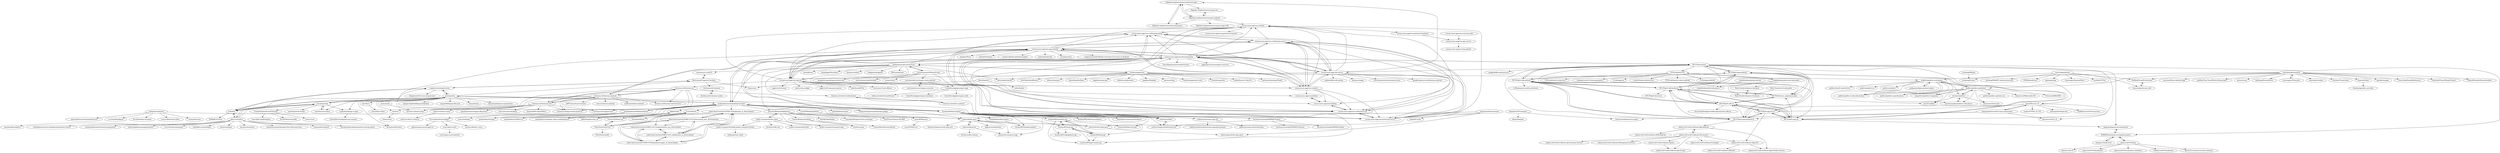 digraph G {
"Digitaler-Impfnachweis/certification-apis" -> "Digitaler-Impfnachweis/documentation"
"Digitaler-Impfnachweis/certification-apis" -> "Digitaler-Impfnachweis/covpass-ios"
"Digitaler-Impfnachweis/certification-apis" -> "Digitaler-Impfnachweis/covpass-android"
"danielauener/git-auf-deutsch" -> "pichsenmeister/WienerScript"
"danielauener/git-auf-deutsch" -> "corona-warn-app/cwa-app-android"
"danielauener/git-auf-deutsch" -> "RPiList/specials" ["e"=1]
"danielauener/git-auf-deutsch" -> "michidk/rost" ["e"=1]
"danielauener/git-auf-deutsch" -> "corona-warn-app/cwa-documentation"
"danielauener/git-auf-deutsch" -> "cwoomi/cert-covid19"
"danielauener/git-auf-deutsch" -> "bundestag/gesetze"
"danielauener/git-auf-deutsch" -> "derphilipp/Flachwitze"
"danielauener/git-auf-deutsch" -> "stefanw/voebbot"
"danielauener/git-auf-deutsch" -> "hetznercloud/cli" ["e"=1]
"danielauener/git-auf-deutsch" -> "bundesAPI/deutschland"
"danielauener/git-auf-deutsch" -> "mediathekview/mediathekviewweb"
"danielauener/git-auf-deutsch" -> "heiseonline/shariff" ["e"=1]
"danielauener/git-auf-deutsch" -> "juliuste/bahn.guru"
"danielauener/git-auf-deutsch" -> "hedgedoc/hedgedoc" ["e"=1]
"MacLemon/CongressChecklist" -> "engelsystem/engelsystem"
"MacLemon/CongressChecklist" -> "blinry/nom"
"MacLemon/CongressChecklist" -> "cwoomi/cert-covid19"
"MacLemon/CongressChecklist" -> "dividuum/info-beamer"
"bundestag/gesetze" -> "bundestag/gesetze-tools"
"bundestag/gesetze" -> "Pita/etherpad-lite" ["e"=1]
"bundestag/gesetze" -> "podlove/podlove-web-player"
"bundestag/gesetze" -> "adobe/Source-Code-Pro" ["e"=1]
"bundestag/gesetze" -> "michomachine/openPlanB"
"bundestag/gesetze" -> "heiseonline/shariff" ["e"=1]
"bundestag/gesetze" -> "danielauener/git-auf-deutsch"
"bundestag/gesetze" -> "ZeitOnline/briefkasten"
"bundestag/gesetze" -> "corona-warn-app/cwa-documentation"
"bundestag/gesetze" -> "albertz/shairport" ["e"=1]
"bundestag/gesetze" -> "hbons/SparkleShare" ["e"=1]
"bundestag/gesetze" -> "appdotnet/api-spec" ["e"=1]
"bundestag/gesetze" -> "videlalvaro/gifsockets" ["e"=1]
"bundestag/gesetze" -> "pagekite/Mailpile" ["e"=1]
"bundestag/gesetze" -> "apenwarr/bup" ["e"=1]
"mediathekview/mediathekviewweb" -> "mediathekview/MediathekView"
"mediathekview/mediathekviewweb" -> "jnk22/kodinerds-iptv" ["e"=1]
"mediathekview/mediathekviewweb" -> "xaverW/MediathekView"
"mediathekview/mediathekviewweb" -> "mediathekview/zapp"
"mediathekview/mediathekviewweb" -> "mediathekview/MServer"
"mediathekview/mediathekviewweb" -> "pretix/pretix"
"mediathekview/mediathekviewweb" -> "dieparteidiepartei/afd-blocker-plugin"
"mediathekview/mediathekviewweb" -> "mediathekview/plugin.video.mediathekview"
"mediathekview/mediathekviewweb" -> "okfde/froide"
"mediathekview/mediathekviewweb" -> "juliuste/bahn.guru"
"mediathekview/mediathekviewweb" -> "Freetz/freetz"
"mediathekview/mediathekviewweb" -> "marudor/BahnhofsAbfahrten"
"mediathekview/mediathekviewweb" -> "corona-warn-app/cwa-documentation"
"mediathekview/mediathekviewweb" -> "robert-koch-institut/COVID-19-Impfungen_in_Deutschland"
"mediathekview/mediathekviewweb" -> "bundesAPI/deutschland"
"DP-3T/dp3t-app-android" -> "DP-3T/dp3t-sdk-android"
"DP-3T/dp3t-app-android" -> "DP-3T/dp3t-sdk-backend"
"DP-3T/dp3t-app-android" -> "DP-3T/dp3t-app-ios"
"DP-3T/dp3t-app-android" -> "DP-3T/dp3t-sdk-ios"
"DP-3T/dp3t-app-android" -> "DP-3T/documents"
"DP-3T/dp3t-app-android" -> "DP-3T/reference_implementation"
"DP-3T/dp3t-app-android" -> "DP-3T/dp3t-app-android-ch"
"DP-3T/dp3t-app-ios" -> "DP-3T/dp3t-sdk-ios"
"DP-3T/dp3t-app-ios" -> "DP-3T/dp3t-sdk-backend"
"DP-3T/dp3t-app-ios" -> "DP-3T/dp3t-app-android"
"DP-3T/dp3t-app-ios" -> "pepp-pt/pepp-pt-documentation"
"DP-3T/dp3t-app-ios" -> "DP-3T/reference_implementation"
"DP-3T/dp3t-app-ios" -> "DP-3T/dp3t-app-ios-ch"
"DP-3T/dp3t-sdk-ios" -> "DP-3T/dp3t-app-ios"
"DP-3T/dp3t-sdk-ios" -> "DP-3T/dp3t-sdk-backend"
"DP-3T/dp3t-sdk-ios" -> "DP-3T/dp3t-app-ios-ch"
"DP-3T/dp3t-sdk-ios" -> "DP-3T/reference_implementation"
"DP-3T/dp3t-sdk-ios" -> "DP-3T/dp3t-sdk-android"
"DP-3T/dp3t-sdk-ios" -> "SecureTagForApproachRecognition/star-sdk-ios"
"ecsec/open-ecard" -> "ecsec/open-ecard-android"
"corona-warn-app/cwa-app-android" -> "corona-warn-app/cwa-server"
"corona-warn-app/cwa-app-android" -> "corona-warn-app/cwa-documentation"
"corona-warn-app/cwa-app-android" -> "corona-warn-app/cwa-app-ios"
"corona-warn-app/cwa-app-android" -> "corona-warn-app/cwa-website"
"corona-warn-app/cwa-app-android" -> "corona-warn-app/cwa-verification-server"
"corona-warn-app/cwa-app-android" -> "corona-warn-app/cwa-verification-portal"
"corona-warn-app/cwa-app-android" -> "threema-ch/threema-android"
"corona-warn-app/cwa-app-android" -> "corona-warn-app/cwa-testresult-server"
"corona-warn-app/cwa-app-android" -> "androidx/androidx" ["e"=1]
"corona-warn-app/cwa-app-android" -> "corona-warn-app/cwa-wishlist"
"corona-warn-app/cwa-app-android" -> "chrisbanes/tivi" ["e"=1]
"corona-warn-app/cwa-app-android" -> "LukasLechnerDev/Kotlin-Coroutine-Use-Cases-on-Android" ["e"=1]
"corona-warn-app/cwa-app-android" -> "dropbox/Store" ["e"=1]
"corona-warn-app/cwa-app-android" -> "airbnb/Showkase" ["e"=1]
"corona-warn-app/cwa-app-android" -> "cortinico/kotlin-android-template" ["e"=1]
"corona-warn-app/cwa-documentation" -> "corona-warn-app/cwa-server"
"corona-warn-app/cwa-documentation" -> "corona-warn-app/cwa-app-android"
"corona-warn-app/cwa-documentation" -> "corona-warn-app/cwa-app-ios"
"corona-warn-app/cwa-documentation" -> "corona-warn-app/cwa-website"
"corona-warn-app/cwa-documentation" -> "corona-warn-app/cwa-verification-server"
"corona-warn-app/cwa-documentation" -> "corona-warn-app/cwa-verification-portal"
"corona-warn-app/cwa-documentation" -> "corona-warn-app/cwa-testresult-server"
"corona-warn-app/cwa-documentation" -> "DP-3T/documents"
"corona-warn-app/cwa-documentation" -> "mediathekview/mediathekviewweb"
"corona-warn-app/cwa-documentation" -> "corona-warn-app/cwa-verification-iam"
"corona-warn-app/cwa-documentation" -> "corona-warn-app/cwa-wishlist"
"corona-warn-app/cwa-documentation" -> "danielauener/git-auf-deutsch"
"corona-warn-app/cwa-documentation" -> "bundesAPI/deutschland"
"corona-warn-app/cwa-documentation" -> "thecodingmachine/workadventure" ["e"=1]
"corona-warn-app/cwa-documentation" -> "apple/password-manager-resources" ["e"=1]
"corona-warn-app/cwa-server" -> "corona-warn-app/cwa-verification-server"
"corona-warn-app/cwa-server" -> "corona-warn-app/cwa-documentation"
"corona-warn-app/cwa-server" -> "corona-warn-app/cwa-app-android"
"corona-warn-app/cwa-server" -> "corona-warn-app/cwa-app-ios"
"corona-warn-app/cwa-server" -> "corona-warn-app/cwa-website"
"corona-warn-app/cwa-server" -> "corona-warn-app/cwa-verification-portal"
"corona-warn-app/cwa-server" -> "corona-warn-app/cwa-testresult-server"
"corona-warn-app/cwa-server" -> "corona-warn-app/cwa-verification-iam"
"corona-warn-app/cwa-server" -> "corona-warn-app/cwa-wishlist"
"corona-warn-app/cwa-server" -> "google/exposure-notifications-android" ["e"=1]
"corona-warn-app/cwa-server" -> "mploed/ddd-with-spring" ["e"=1]
"corona-warn-app/cwa-server" -> "spring-io/sagan" ["e"=1]
"corona-warn-app/cwa-server" -> "Digitaler-Impfnachweis/certification-apis"
"corona-warn-app/cwa-server" -> "testcontainers/testcontainers-java" ["e"=1]
"thasmin/Podax" -> "thasmin/gpodder_provider"
"jcodeing/KMedia" -> "jcodeing/K-Sonic"
"okfde/fragdenstaat_de" -> "okfde/froide"
"podlove/podlove-publisher" -> "podlove/podlove-web-player"
"podlove/podlove-publisher" -> "eteubert/podlove"
"podlove/podlove-publisher" -> "eazyliving/firtz"
"podlove/podlove-publisher" -> "podlove/podlove-subscribe-button"
"podlove/podlove-publisher" -> "gerritvanaaken/podlove-web-player"
"podlove/podlove-publisher" -> "podlove/podlove-specifications"
"podlove/podlove-publisher" -> "timpritlove/podlove-templates"
"podlove/podlove-publisher" -> "podlove/podlove.github.com"
"podlove/podlove-publisher" -> "shownotes/show-pad"
"podlove/podlove-publisher" -> "thomersch/Mikrowelle-OS"
"podlove/podlove-publisher" -> "Ultraschall/REAPER"
"xaverW/MediathekView" -> "xaverW/MSearch"
"threema-ch/threema-ios" -> "threema-ch/threema-web"
"threema-ch/threema-ios" -> "threema-ch/threema-android"
"threema-ch/threema-ios" -> "threema-ch/push-relay"
"threema-ch/threema-ios" -> "threema-ch/webrtc-build-docker"
"threema-ch/threema-ios" -> "threema-ch/app-remote-protocol"
"threema-ch/threema-ios" -> "threema-ch/compose-area"
"threema-ch/threema-ios" -> "threema-ch/threema-web-electron"
"pretix/pretix" -> "pretalx/pretalx"
"pretix/pretix" -> "engelsystem/engelsystem"
"pretix/pretix" -> "venueless/venueless"
"pretix/pretix" -> "alfio-event/alf.io"
"pretix/pretix" -> "Attendize/Attendize" ["e"=1]
"pretix/pretix" -> "django-helpdesk/django-helpdesk" ["e"=1]
"pretix/pretix" -> "MacLemon/CongressChecklist"
"pretix/pretix" -> "rsinger86/django-lifecycle" ["e"=1]
"pretix/pretix" -> "mediathekview/mediathekviewweb"
"pretix/pretix" -> "frab/frab"
"pretix/pretix" -> "shuup/shuup" ["e"=1]
"pretix/pretix" -> "bennylope/django-organizations" ["e"=1]
"pretix/pretix" -> "stefanw/voebbot"
"pretix/pretix" -> "raphaelm/django-scopes"
"pretix/pretix" -> "byro/byro"
"corona-warn-app/cwa-app-ios" -> "corona-warn-app/cwa-server"
"corona-warn-app/cwa-app-ios" -> "corona-warn-app/cwa-documentation"
"corona-warn-app/cwa-app-ios" -> "corona-warn-app/cwa-website"
"corona-warn-app/cwa-app-ios" -> "corona-warn-app/cwa-app-android"
"corona-warn-app/cwa-app-ios" -> "corona-warn-app/cwa-verification-server"
"corona-warn-app/cwa-app-ios" -> "corona-warn-app/cwa-verification-portal"
"corona-warn-app/cwa-app-ios" -> "corona-warn-app/cwa-testresult-server"
"corona-warn-app/cwa-app-ios" -> "corona-warn-app/cwa-wishlist"
"corona-warn-app/cwa-app-ios" -> "rphl/corona-widget" ["e"=1]
"corona-warn-app/cwa-app-ios" -> "apple/swift-argument-parser" ["e"=1]
"corona-warn-app/cwa-app-ios" -> "JohnSundell/Plot" ["e"=1]
"corona-warn-app/cwa-app-ios" -> "corona-warn-app/cwa-verification-iam"
"corona-warn-app/cwa-app-ios" -> "twostraws/ControlRoom" ["e"=1]
"corona-warn-app/cwa-app-ios" -> "threema-ch/threema-ios"
"corona-warn-app/cwa-app-ios" -> "apple/swift-format" ["e"=1]
"Governikus/AusweisApp2" -> "ecsec/open-ecard"
"Governikus/AusweisApp2" -> "nucleus-ffm/foss_warn"
"Governikus/AusweisApp2" -> "glasen/snap-ausweisapp2-ce"
"podlove/podlove-web-player" -> "podlove/podlove-publisher"
"podlove/podlove-web-player" -> "gerritvanaaken/podlove-web-player"
"podlove/podlove-web-player" -> "podlove/podlove-subscribe-button"
"podlove/podlove-web-player" -> "podigee/podigee-podcast-player"
"podlove/podlove-web-player" -> "eazyliving/firtz"
"podlove/podlove-web-player" -> "eteubert/podlove"
"podlove/podlove-web-player" -> "podlove/podlove-specifications"
"podlove/podlove-web-player" -> "podlove/html5-audio-driver"
"podlove/podlove-web-player" -> "podlove/podlove-ui"
"podlove/podlove-web-player" -> "podlove/radiator"
"podlove/podlove-web-player" -> "timpritlove/podlove-templates"
"audapolis/audapolis" -> "transcribee/transcribee"
"audapolis/audapolis" -> "sonnyp/Junction" ["e"=1]
"audapolis/audapolis" -> "openaudiosearch/openaudiosearch"
"audapolis/audapolis" -> "stefanw/voebbot"
"audapolis/audapolis" -> "o-oconnell/mp4grep"
"audapolis/audapolis" -> "Fevol/obsidian-translate"
"Freetz-NG/freetz-ng" -> "Freetz/freetz"
"Freetz-NG/freetz-ng" -> "PeterPawn/YourFritz"
"mediathekview/MediathekView" -> "mediathekview/mediathekviewweb"
"mediathekview/MediathekView" -> "mediathekview/MServer"
"mediathekview/MediathekView" -> "Governikus/AusweisApp2"
"mediathekview/MediathekView" -> "mediathekview/zapp"
"mediathekview/MediathekView" -> "mediathekview/plugin.video.mediathekview"
"mediathekview/MediathekView" -> "corona-warn-app/cwa-app-android"
"mediathekview/MediathekView" -> "nextcloud/maps" ["e"=1]
"public-transport/hafas-client" -> "public-transport/friendly-public-transport-format"
"public-transport/hafas-client" -> "derhuerst/db-rest"
"public-transport/hafas-client" -> "public-transport/db-hafas"
"public-transport/hafas-client" -> "public-transport/transport-apis"
"public-transport/hafas-client" -> "marudor/BahnhofsAbfahrten"
"openZH/covid_19" -> "daenuprobst/covid19-cases-switzerland"
"openZH/covid_19" -> "DP-3T/dp3t-app-ios-ch"
"openZH/covid_19" -> "rsalzer/COVID_19_CH"
"openZH/covid_19" -> "zdavatz/covid19_ch"
"openZH/covid_19" -> "daenuprobst/dashcoch"
"openZH/covid_19" -> "DP-3T/dp3t-app-android-ch"
"openZH/covid_19" -> "baffelli/covid-2019-measures"
"opencovid19-fr/data" -> "opencovid19-fr/dashboard"
"opencovid19-fr/data" -> "opencovid19-fr/comment-contribuer"
"opencovid19-fr/data" -> "etalab/covid19-dashboard"
"opencovid19-fr/data" -> "lperez31/coronavirus-france-dataset"
"opencovid19-fr/data" -> "ROBERT-proximity-tracing/documents"
"opencovid19-fr/data" -> "kalisio/covid-19"
"bundesAPI/autobahn-api" -> "bundesAPI/nina-api"
"bundesAPI/autobahn-api" -> "bundesAPI/dwd-api"
"bundesAPI/autobahn-api" -> "bundesAPI/jobsuche-api"
"bundesAPI/autobahn-api" -> "bundesAPI/risikogebiete-api"
"bundesAPI/autobahn-api" -> "bundesAPI/pegel-online-api"
"threema-ch/webrtc-build-docker" -> "threema-ch/webrtc-android"
"bundesAPI/deutschland" -> "bundesAPI/autobahn-api"
"bundesAPI/deutschland" -> "bundesAPI/sofortmassnahmen"
"bundesAPI/deutschland" -> "bundesAPI/nina-api"
"bundesAPI/deutschland" -> "bundesAPI/handelsregister"
"bundesAPI/deutschland" -> "zerforschung/schnelltesttest.de"
"bundesAPI/deutschland" -> "bundesAPI/dwd-api"
"bundesAPI/deutschland" -> "bundesAPI/jobsuche-api"
"bundesAPI/deutschland" -> "mediathekview/mediathekviewweb"
"bundesAPI/deutschland" -> "Fluepke/konnektor-patch"
"bundesAPI/deutschland" -> "earthobservations/wetterdienst" ["e"=1]
"bundesAPI/deutschland" -> "corona-warn-app/cwa-documentation"
"bundesAPI/deutschland" -> "hzi-braunschweig/SORMAS-Project"
"bundesAPI/deutschland" -> "stefanw/voebbot"
"bundesAPI/deutschland" -> "codedust/awesome-egov-de"
"bundesAPI/deutschland" -> "bundesAPI/pegel-online-api"
"betagouv/StopCovid" -> "ROBERT-proximity-tracing/documents"
"EventFahrplan/EventFahrplan" -> "tuxmobil/CampFahrplan"
"EventFahrplan/EventFahrplan" -> "NiciDieNase/chaosflix"
"EventFahrplan/EventFahrplan" -> "c3nav/c3nav"
"o3ma/o3" -> "o3ma/o3rest"
"blinry/habitctl" -> "blinry/nom"
"blinry/habitctl" -> "codito/habito"
"byro/byro" -> "henryk/byro-fints"
"austrianredcross/stopp-corona-ios" -> "austrianredcross/stopp-corona-android"
"DP-3T/documents" -> "DP-3T/dp3t-app-android"
"DP-3T/documents" -> "DP-3T/dp3t-sdk-backend"
"DP-3T/documents" -> "DP-3T/dp3t-sdk-android"
"DP-3T/documents" -> "TCNCoalition/TCN"
"DP-3T/documents" -> "DP-3T/reference_implementation"
"DP-3T/documents" -> "DP-3T/dp3t-app-ios"
"DP-3T/documents" -> "ROBERT-proximity-tracing/documents"
"DP-3T/documents" -> "corona-warn-app/cwa-documentation"
"DP-3T/documents" -> "DP-3T/dp3t-sdk-ios"
"DP-3T/documents" -> "pepp-pt/pepp-pt-documentation"
"DP-3T/documents" -> "DP-3T/dp3t-app-ios-ch"
"DP-3T/documents" -> "openZH/covid_19"
"DP-3T/documents" -> "DP-3T/dp3t-app-android-ch"
"DP-3T/documents" -> "corona-warn-app/cwa-server"
"DP-3T/documents" -> "google/differential-privacy" ["e"=1]
"alfio-event/alf.io" -> "frab/frab"
"alfio-event/alf.io" -> "pretix/pretix"
"alfio-event/alf.io" -> "maciejwalkowiak/spring-boot-startup-report" ["e"=1]
"alfio-event/alf.io" -> "Attendize/Attendize" ["e"=1]
"alfio-event/alf.io" -> "maciejwalkowiak/just" ["e"=1]
"alfio-event/alf.io" -> "wimdeblauwe/error-handling-spring-boot-starter" ["e"=1]
"alfio-event/alf.io" -> "pretalx/pretalx"
"alfio-event/alf.io" -> "maciejwalkowiak/wiremock-spring-boot" ["e"=1]
"alfio-event/alf.io" -> "alextselegidis/easyappointments" ["e"=1]
"alfio-event/alf.io" -> "st-tu-dresden/salespoint" ["e"=1]
"alfio-event/alf.io" -> "datafaker-net/datafaker" ["e"=1]
"alfio-event/alf.io" -> "pentacent/keila" ["e"=1]
"alfio-event/alf.io" -> "instancio/instancio" ["e"=1]
"alfio-event/alf.io" -> "mohamed-taman/Springy-Store-Microservices" ["e"=1]
"alfio-event/alf.io" -> "timegridio/timegrid" ["e"=1]
"benjamintd/chronotrains" -> "juliuste/api.direkt.bahn.guru"
"benjamintd/chronotrains" -> "juliuste/direkt.bahn.guru"
"benjamintd/chronotrains" -> "juliuste/travel-price-map"
"benjamintd/chronotrains" -> "juliuste/bahn.guru"
"benjamintd/chronotrains" -> "DahnJ/EO-jobs" ["e"=1]
"pretalx/pretalx" -> "venueless/venueless"
"pretalx/pretalx" -> "frab/frab"
"pretalx/pretalx" -> "pretix/pretix"
"pretalx/pretalx" -> "EventFahrplan/EventFahrplan"
"pretalx/pretalx" -> "engelsystem/engelsystem"
"pretalx/pretalx" -> "pretalx/pretalx-docker"
"pretalx/pretalx" -> "raphaelm/django-scopes"
"hzi-braunschweig/SORMAS-Project" -> "hzi-braunschweig/SORMAS-Docker"
"hzi-braunschweig/SORMAS-Project" -> "zerforschung/schnelltesttest.de"
"hzi-braunschweig/SORMAS-Project" -> "hzi-braunschweig/SORMAS-Glossary"
"GreenPassApp/greenpass-app" -> "GreenPassApp/greenpass-backend"
"GreenPassApp/greenpass-app" -> "GreenPassApp/greenpass-web"
"GreenPassApp/greenpass-app" -> "stefanschoeberl/schnelltester"
"dividuum/info-beamer" -> "dividuum/info-beamer-nodes"
"mvarnagiris/Financius" -> "danieloeh/AntennaPod"
"frab/frab" -> "pretalx/pretalx"
"frab/frab" -> "engelsystem/engelsystem"
"frab/frab" -> "alfio-event/alf.io"
"frab/frab" -> "NoMoKeTo/c3nav"
"waywardgeek/sonic" -> "waywardgeek/sonic-ndk"
"waywardgeek/sonic" -> "jcodeing/K-Sonic"
"waywardgeek/sonic" -> "xiph/speexdsp" ["e"=1]
"waywardgeek/sonic" -> "tianrengao/SqueezeWave" ["e"=1]
"waywardgeek/sonic" -> "mozilla/LPCNet" ["e"=1]
"waywardgeek/sonic" -> "TheRealFalcon/Prestissimo"
"waywardgeek/sonic" -> "shichaog/WebRTC-audio-processing" ["e"=1]
"waywardgeek/sonic" -> "NVIDIA/mellotron" ["e"=1]
"Freetz/freetz" -> "Freetz-NG/freetz-ng"
"Freetz/freetz" -> "PeterPawn/YourFritz"
"Freetz/freetz" -> "olistudent/freetz"
"stefanw/voebbot" -> "zerforschung/schnelltesttest.de"
"threema-ch/threema-web" -> "threema-ch/threema-android"
"threema-ch/threema-web" -> "threema-ch/threema-ios"
"threema-ch/threema-web" -> "threema-ch/push-relay"
"threema-ch/threema-web" -> "threema-ch/app-remote-protocol"
"threema-ch/threema-web" -> "o3ma/o3"
"threema-ch/threema-web" -> "blizzard4591/openMittsu"
"threema-ch/threema-web" -> "threema-ch/compose-area"
"threema-ch/threema-web" -> "lgrahl/threema-msgapi-sdk-python"
"threema-ch/threema-web" -> "saltyrtc/saltyrtc-meta"
"threema-ch/threema-web" -> "oxen-io/session-desktop" ["e"=1]
"tripleblindmarket/private-kit" -> "tripleblindmarket/safe-places"
"PeterPawn/YourFritz" -> "PeterPawn/modfs"
"PeterPawn/YourFritz" -> "Freetz/freetz"
"PeterPawn/YourFritz" -> "Freetz-NG/freetz-ng"
"raphaelm/django-scopes" -> "CleitonDeLima/django-easy-tenants"
"codedust/awesome-egov-de" -> "codeforosnabrueck/awesome-opendata-german"
"codedust/awesome-egov-de" -> "okfde/awesome-behoerden-floss"
"Digitaler-Impfnachweis/covpass-android" -> "Digitaler-Impfnachweis/covpass-ios"
"Digitaler-Impfnachweis/covpass-android" -> "Digitaler-Impfnachweis/covpass-apps-i18n"
"Digitaler-Impfnachweis/covpass-android" -> "Digitaler-Impfnachweis/certification-apis"
"Digitaler-Impfnachweis/covpass-android" -> "Digitaler-Impfnachweis/documentation"
"Digitaler-Impfnachweis/covpass-android" -> "corona-warn-app/cwa-wishlist"
"admin-ch/CovidCertificate-Documents" -> "admin-ch/CovidCertificate-Apidoc"
"admin-ch/CovidCertificate-Documents" -> "admin-ch/CovidCertificate-App-iOS"
"admin-ch/CovidCertificate-Documents" -> "admin-ch/CovidCertificate-App-Android"
"admin-ch/CovidCertificate-Documents" -> "admin-ch/CovidCertificate-Api-Scripts"
"admin-ch/CovidCertificate-Documents" -> "admin-ch/CovidCertificate-Examples"
"admin-ch/CovidCertificate-Documents" -> "admin-ch/CovidCertificate-Api-Gateway-Service"
"admin-ch/CovidCertificate-Documents" -> "admin-ch/CovidCertificate-Management-Service"
"corona-warn-app/cwa-website" -> "corona-warn-app/cwa-verification-server"
"corona-warn-app/cwa-website" -> "corona-warn-app/cwa-server"
"corona-warn-app/cwa-website" -> "corona-warn-app/cwa-app-ios"
"corona-warn-app/cwa-website" -> "corona-warn-app/cwa-verification-portal"
"corona-warn-app/cwa-website" -> "corona-warn-app/cwa-testresult-server"
"corona-warn-app/cwa-website" -> "corona-warn-app/cwa-app-android"
"corona-warn-app/cwa-website" -> "corona-warn-app/cwa-verification-iam"
"corona-warn-app/cwa-website" -> "corona-warn-app/cwa-documentation"
"corona-warn-app/cwa-website" -> "corona-warn-app/cwa-wishlist"
"corona-warn-app/cwa-website" -> "corona-warn-app/cwa-backlog"
"corona-warn-app/cwa-website" -> "corona-warn-app/cwa-hotline"
"DP-3T/dp3t-sdk-android" -> "DP-3T/dp3t-app-android"
"DP-3T/dp3t-sdk-android" -> "DP-3T/dp3t-sdk-backend"
"DP-3T/dp3t-sdk-android" -> "tc39/proposal-module-attributes"
"DP-3T/dp3t-sdk-android" -> "DP-3T/dp3t-sdk-ios"
"DP-3T/dp3t-sdk-android" -> "DP-3T/dp3t-app-android-ch"
"DP-3T/dp3t-sdk-android" -> "DP-3T/reference_implementation"
"DP-3T/dp3t-sdk-android" -> "DP-3T/dp3t-app-ios"
"DP-3T/dp3t-sdk-android" -> "DP-3T/documents"
"pepp-pt/pepp-pt-documentation" -> "ROBERT-proximity-tracing/documents"
"eteubert/podlove" -> "gerritvanaaken/podlove-web-player"
"eteubert/podlove" -> "podlove/podlove-publisher"
"eteubert/podlove" -> "shownotes/show-pad"
"eteubert/podlove" -> "eazyliving/firtz"
"DP-3T/dp3t-app-ios-ch" -> "DP-3T/dp3t-sdk-ios"
"DP-3T/dp3t-app-ios-ch" -> "DP-3T/dp3t-app-android-ch"
"DP-3T/dp3t-app-ios-ch" -> "admin-ch/CovidCertificate-App-iOS"
"DP-3T/dp3t-app-ios-ch" -> "DP-3T/dp3t-app-ios"
"pichsenmeister/WienerScript" -> "austrianredcross/stopp-corona-android"
"pichsenmeister/WienerScript" -> "GreenPassApp/greenpass-app"
"pichsenmeister/WienerScript" -> "mangei/tissquickregistrationscript"
"pichsenmeister/WienerScript" -> "martinhaunschmid/oeshell"
"pichsenmeister/WienerScript" -> "danielauener/git-auf-deutsch"
"pichsenmeister/WienerScript" -> "nunner/mufs"
"marudor/BahnhofsAbfahrten" -> "derf/travelynx"
"marudor/BahnhofsAbfahrten" -> "public-transport/hafas-client"
"marudor/BahnhofsAbfahrten" -> "derf/db-fakedisplay"
"marudor/BahnhofsAbfahrten" -> "marudor/fahrgastrechte-automagic"
"marudor/BahnhofsAbfahrten" -> "derf/Travel-Status-DE-IRIS"
"marudor/BahnhofsAbfahrten" -> "juliuste/bahn.guru"
"marudor/BahnhofsAbfahrten" -> "Traewelling/traewelling"
"okfde/froide" -> "okfde/fragdenstaat_de"
"austrianredcross/stopp-corona-android" -> "austrianredcross/stopp-corona-ios"
"austrianredcross/stopp-corona-android" -> "GreenPassApp/greenpass-app"
"threema-ch/threema-android" -> "threema-ch/threema-web"
"threema-ch/threema-android" -> "threema-ch/threema-ios"
"threema-ch/threema-android" -> "threema-ch/push-relay"
"threema-ch/threema-android" -> "corona-warn-app/cwa-app-android"
"threema-ch/threema-android" -> "iNPUTmice/Conversations" ["e"=1]
"threema-ch/threema-android" -> "oxen-io/session-android" ["e"=1]
"threema-ch/threema-android" -> "o3ma/o3"
"threema-ch/threema-android" -> "threema-ch/app-remote-protocol"
"threema-ch/threema-android" -> "threema-ch/threema-web-electron"
"threema-ch/threema-android" -> "mollyim/mollyim-android" ["e"=1]
"daenuprobst/covid19-cases-switzerland" -> "openZH/covid_19"
"daenuprobst/covid19-cases-switzerland" -> "zdavatz/covid19_ch"
"daenuprobst/covid19-cases-switzerland" -> "interactivethings/swiss-maps"
"daenuprobst/covid19-cases-switzerland" -> "DP-3T/dp3t-app-android-ch"
"waywardgeek/sonic-ndk" -> "TheRealFalcon/Prestissimo"
"ROBERT-proximity-tracing/documents" -> "betagouv/StopCovid"
"ROBERT-proximity-tracing/documents" -> "pepp-pt/pepp-pt-documentation"
"ROBERT-proximity-tracing/documents" -> "opencovid19-fr/data"
"danieloeh/AntennaPod" -> "mariotaku/twidere" ["e"=1]
"danieloeh/AntennaPod" -> "TheRealFalcon/Prestissimo"
"danieloeh/AntennaPod" -> "thasmin/Podax"
"danieloeh/AntennaPod" -> "chrislacy/TweetLanes" ["e"=1]
"danieloeh/AntennaPod" -> "mvarnagiris/Financius"
"danieloeh/AntennaPod" -> "podlove/podlove-publisher"
"danieloeh/AntennaPod" -> "gpodder/mygpo" ["e"=1]
"danieloeh/AntennaPod" -> "Issacw0ng/SwipeBackLayout" ["e"=1]
"danieloeh/AntennaPod" -> "tvbarthel/ChaseWhisplyProject" ["e"=1]
"danieloeh/AntennaPod" -> "ManuelPeinado/GlassActionBar" ["e"=1]
"danieloeh/AntennaPod" -> "podlove/podlove-web-player"
"danieloeh/AntennaPod" -> "owncloud/News-Android-App" ["e"=1]
"danieloeh/AntennaPod" -> "gothfox/Tiny-Tiny-RSS-for-Honeycomb" ["e"=1]
"danieloeh/AntennaPod" -> "qii/weiciyuan" ["e"=1]
"danieloeh/AntennaPod" -> "halzhang/StartupNews" ["e"=1]
"DP-3T/reference_implementation" -> "DP-3T/dp3t-sdk-backend"
"DP-3T/reference_implementation" -> "DP-3T/dp3t-sdk-ios"
"juliuste/bahn.guru" -> "juliuste/db-prices"
"juliuste/bahn.guru" -> "juliuste/direkt.bahn.guru"
"juliuste/bahn.guru" -> "juliuste/travel-price-map"
"juliuste/bahn.guru" -> "highsource/bahndata"
"juliuste/bahn.guru" -> "derhuerst/generate-db-shop-urls"
"Path-Check/covid-safe-paths" -> "Path-Check/safeplaces-frontend"
"corona-warn-app/cwa-backlog" -> "corona-warn-app/cwa-hotline"
"corona-warn-app/cwa-backlog" -> "corona-warn-app/cwa-verification-iam"
"juliuste/db-prices" -> "juliuste/bahn.guru"
"juliuste/db-prices" -> "juliuste/travel-price-map"
"juliuste/db-prices" -> "derhuerst/db-stations"
"robert-koch-institut/COVID-19-Impfungen_in_Deutschland" -> "robert-koch-institut/SARS-CoV-2-Nowcasting_und_-R-Schaetzung"
"robert-koch-institut/COVID-19-Impfungen_in_Deutschland" -> "robert-koch-institut/SARS-CoV-2_Infektionen_in_Deutschland"
"robert-koch-institut/COVID-19-Impfungen_in_Deutschland" -> "robert-koch-institut/COVID-19-Hospitalisierungen_in_Deutschland"
"robert-koch-institut/COVID-19-Impfungen_in_Deutschland" -> "robert-koch-institut/SARS-CoV-2-Sequenzdaten_aus_Deutschland"
"zerforschung/schnelltesttest.de" -> "stefanw/voebbot"
"juliuste/direkt.bahn.guru" -> "juliuste/bahn.guru"
"juliuste/direkt.bahn.guru" -> "juliuste/api.direkt.bahn.guru"
"robert-koch-institut/SARS-CoV-2-Nowcasting_und_-R-Schaetzung" -> "robert-koch-institut/SARS-CoV-2_Infektionen_in_Deutschland"
"robert-koch-institut/SARS-CoV-2-Nowcasting_und_-R-Schaetzung" -> "robert-koch-institut/COVID-19-Impfungen_in_Deutschland"
"robert-koch-institut/SARS-CoV-2-Nowcasting_und_-R-Schaetzung" -> "robert-koch-institut/SARS-CoV-2-Sequenzdaten_aus_Deutschland"
"robert-koch-institut/SARS-CoV-2-Nowcasting_und_-R-Schaetzung" -> "robert-koch-institut/COVID-19-Hospitalisierungen_in_Deutschland"
"cwoomi/cert-covid19" -> "MacLemon/CongressChecklist"
"OpendataCH/Transport" -> "dbrgn/fahrplan"
"OpendataCH/Transport" -> "interactivethings/swiss-maps"
"Traewelling/traewelling" -> "derf/travelynx"
"Traewelling/traewelling" -> "Traewelldroid/traewelldroid"
"corona-warn-app/cwa-wishlist" -> "corona-warn-app/cwa-backlog"
"corona-warn-app/cwa-wishlist" -> "corona-warn-app/cwa-verification-iam"
"corona-warn-app/cwa-wishlist" -> "corona-warn-app/cwa-testresult-server"
"corona-warn-app/cwa-wishlist" -> "corona-warn-app/cwa-verification-portal"
"corona-warn-app/cwa-wishlist" -> "corona-warn-app/cwa-quick-test-frontend"
"corona-warn-app/cwa-wishlist" -> "corona-warn-app/cwa-hotline"
"corona-warn-app/cwa-wishlist" -> "corona-warn-app/cwa-quick-test-backend"
"admin-ch/CovidCertificate-Apidoc" -> "admin-ch/CovidCertificate-Api-Scripts"
"public-transport/friendly-public-transport-format" -> "andaryjo/trias-client"
"dividuum/info-beamer-nodes" -> "dividuum/info-beamer"
"venueless/venueless" -> "pretalx/pretalx"
"admin-ch/CovidCertificate-App-Android" -> "admin-ch/CovidCertificate-SDK-Android"
"admin-ch/CovidCertificate-App-Android" -> "admin-ch/CovidCertificate-App-Verifier-Service"
"admin-ch/CovidCertificate-App-Android" -> "admin-ch/CovidCertificate-Documents"
"Digitaler-Impfnachweis/covpass-ios" -> "Digitaler-Impfnachweis/covpass-android"
"corona-warn-app/cwa-testresult-server" -> "corona-warn-app/cwa-verification-portal"
"corona-warn-app/cwa-testresult-server" -> "corona-warn-app/cwa-verification-iam"
"corona-warn-app/cwa-testresult-server" -> "corona-warn-app/cwa-verification-server"
"DP-3T/dp3t-app-android-ch" -> "DP-3T/dp3t-app-ios-ch"
"DP-3T/dp3t-app-android-ch" -> "DP-3T/dp3t-sdk-android"
"DP-3T/dp3t-app-android-ch" -> "DP-3T/dp3t-app-android"
"DP-3T/dp3t-app-android-ch" -> "DP-3T/dp3t-sdk-backend"
"DP-3T/dp3t-app-android-ch" -> "admin-ch/CovidCertificate-App-Android"
"DP-3T/dp3t-app-android-ch" -> "DP-3T/dp3t-sdk-ios"
"Fluepke/konnektor-patch" -> "bundesAPI/handelsregister"
"Path-Check/safeplaces-backend" -> "Path-Check/safeplaces-frontend"
"DP-3T/dp3t-sdk-backend" -> "DP-3T/dp3t-sdk-ios"
"DP-3T/dp3t-sdk-backend" -> "DP-3T/dp3t-sdk-android"
"DP-3T/dp3t-sdk-backend" -> "DP-3T/dp3t-app-android"
"DP-3T/dp3t-sdk-backend" -> "DP-3T/reference_implementation"
"DP-3T/dp3t-sdk-backend" -> "DP-3T/dp3t-app-ios"
"DP-3T/dp3t-sdk-backend" -> "DP-3T/dp3t-discovery"
"tripleblindmarket/covid-safe-paths" -> "tripleblindmarket/safe-places"
"tripleblindmarket/covid-safe-paths" -> "Path-Check/safeplaces-backend"
"tripleblindmarket/covid-safe-paths" -> "Path-Check/safeplaces-frontend"
"tripleblindmarket/covid-safe-paths" -> "TCNCoalition/TCN"
"robert-koch-institut/COVID-19-Hospitalisierungen_in_Deutschland" -> "robert-koch-institut/SARS-CoV-2_Infektionen_in_Deutschland"
"robert-koch-institut/COVID-19-Hospitalisierungen_in_Deutschland" -> "robert-koch-institut/SARS-CoV-2-Sequenzdaten_aus_Deutschland"
"robert-koch-institut/COVID-19-Hospitalisierungen_in_Deutschland" -> "robert-koch-institut/COVID-19-Impfungen_in_Deutschland"
"robert-koch-institut/COVID-19-Hospitalisierungen_in_Deutschland" -> "robert-koch-institut/SARS-CoV-2-Nowcasting_und_-R-Schaetzung"
"robert-koch-institut/SARS-CoV-2_Infektionen_in_Deutschland" -> "robert-koch-institut/SARS-CoV-2-Nowcasting_und_-R-Schaetzung"
"robert-koch-institut/SARS-CoV-2_Infektionen_in_Deutschland" -> "robert-koch-institut/COVID-19-Hospitalisierungen_in_Deutschland"
"robert-koch-institut/SARS-CoV-2_Infektionen_in_Deutschland" -> "robert-koch-institut/COVID-19-Impfungen_in_Deutschland"
"robert-koch-institut/SARS-CoV-2_Infektionen_in_Deutschland" -> "robert-koch-institut/SARS-CoV-2-Sequenzdaten_aus_Deutschland"
"gerritvanaaken/podlove-web-player" -> "eteubert/podlove"
"podigee/podigee-podcast-player" -> "podlove/podlove-web-player"
"corona-warn-app/cwa-verification-server" -> "corona-warn-app/cwa-verification-portal"
"corona-warn-app/cwa-verification-server" -> "corona-warn-app/cwa-testresult-server"
"corona-warn-app/cwa-verification-server" -> "corona-warn-app/cwa-verification-iam"
"corona-warn-app/cwa-verification-server" -> "corona-warn-app/cwa-server"
"corona-warn-app/cwa-verification-server" -> "corona-warn-app/cwa-website"
"corona-warn-app/cwa-verification-server" -> "corona-warn-app/cwa-app-ios"
"corona-warn-app/cwa-verification-server" -> "corona-warn-app/cwa-documentation"
"corona-warn-app/cwa-verification-server" -> "corona-warn-app/cwa-app-android"
"corona-warn-app/cwa-verification-server" -> "corona-warn-app/cwa-backlog"
"corona-warn-app/cwa-verification-server" -> "corona-warn-app/cwa-wishlist"
"TCNCoalition/TCN" -> "TCNCoalition/tcn-client-ios"
"TCNCoalition/TCN" -> "shankari/covid-19-tracing-projects"
"TCNCoalition/TCN" -> "Co-Epi/app-ios"
"TCNCoalition/TCN" -> "covid19risk/covidwatch-ios"
"TCNCoalition/TCN" -> "tripleblindmarket/covid-safe-paths"
"TCNCoalition/TCN" -> "TCNCoalition/tcn-client-android"
"TCNCoalition/TCN" -> "Co-Epi/app-android"
"engelsystem/engelsystem" -> "MacLemon/CongressChecklist"
"engelsystem/engelsystem" -> "frab/frab"
"engelsystem/engelsystem" -> "bleeptrack/35c3-circuit-generator"
"engelsystem/engelsystem" -> "pretix/pretix"
"bundesAPI/nina-api" -> "bundesAPI/dwd-api"
"bundesAPI/nina-api" -> "bundesAPI/pegel-online-api"
"bundesAPI/nina-api" -> "bundesAPI/autobahn-api"
"bundesAPI/nina-api" -> "bundesAPI/risikogebiete-api"
"Digitaler-Impfnachweis/documentation" -> "Digitaler-Impfnachweis/certification-apis"
"admin-ch/CovidCertificate-App-iOS" -> "admin-ch/CovidCertificate-SDK-iOS"
"admin-ch/CovidCertificate-App-iOS" -> "admin-ch/CovidCertificate-App-Verifier-Service"
"robert-koch-institut/SARS-CoV-2-Sequenzdaten_aus_Deutschland" -> "robert-koch-institut/COVID-19-Hospitalisierungen_in_Deutschland"
"robert-koch-institut/SARS-CoV-2-Sequenzdaten_aus_Deutschland" -> "robert-koch-institut/SARS-CoV-2_Infektionen_in_Deutschland"
"saltyrtc/saltyrtc-meta" -> "saltyrtc/saltyrtc-client-js"
"threema-ch/webrtc-android" -> "threema-ch/webrtc-build-docker"
"bundesAPI/dwd-api" -> "bundesAPI/pegel-online-api"
"bundesAPI/dwd-api" -> "bundesAPI/nina-api"
"bundesAPI/dwd-api" -> "bundesAPI/autobahn-api"
"corona-warn-app/cwa-verification-iam" -> "corona-warn-app/cwa-verification-portal"
"corona-warn-app/cwa-verification-iam" -> "corona-warn-app/cwa-testresult-server"
"corona-warn-app/cwa-verification-iam" -> "corona-warn-app/cwa-backlog"
"corona-warn-app/cwa-verification-portal" -> "corona-warn-app/cwa-testresult-server"
"corona-warn-app/cwa-verification-portal" -> "corona-warn-app/cwa-verification-iam"
"corona-warn-app/cwa-verification-portal" -> "corona-warn-app/cwa-verification-server"
"corona-warn-app/cwa-quick-test-backend" -> "corona-warn-app/cwa-ppa-server"
"corona-warn-app/cwa-hotline" -> "corona-warn-app/cwa-backlog"
"TheRealFalcon/Prestissimo" -> "waywardgeek/sonic-ndk"
"Path-Check/safeplaces-frontend" -> "Path-Check/safeplaces-backend"
"xaverW/MSearch" -> "xaverW/MServer"
"corona-warn-app/cwa-event-qr-code" -> "corona-warn-app/cwa-ppa-server"
"corona-warn-app/cwa-ppa-server" -> "corona-warn-app/cwa-log-upload"
"xmxu/anole" -> "threema-ch/push-relay"
"Digitaler-Impfnachweis/certification-apis" ["l"="46.564,-3.572"]
"Digitaler-Impfnachweis/documentation" ["l"="46.586,-3.59"]
"Digitaler-Impfnachweis/covpass-ios" ["l"="46.601,-3.556"]
"Digitaler-Impfnachweis/covpass-android" ["l"="46.587,-3.573"]
"danielauener/git-auf-deutsch" ["l"="46.476,-3.728"]
"pichsenmeister/WienerScript" ["l"="46.383,-3.713"]
"corona-warn-app/cwa-app-android" ["l"="46.498,-3.574"]
"RPiList/specials" ["l"="-37.965,-19.391"]
"michidk/rost" ["l"="-25.818,9.792"]
"corona-warn-app/cwa-documentation" ["l"="46.48,-3.642"]
"cwoomi/cert-covid19" ["l"="46.609,-3.788"]
"bundestag/gesetze" ["l"="46.38,-3.765"]
"derphilipp/Flachwitze" ["l"="46.441,-3.745"]
"stefanw/voebbot" ["l"="46.617,-3.756"]
"hetznercloud/cli" ["l"="-8.799,0.919"]
"bundesAPI/deutschland" ["l"="46.563,-3.709"]
"mediathekview/mediathekviewweb" ["l"="46.519,-3.778"]
"heiseonline/shariff" ["l"="-25.624,10.866"]
"juliuste/bahn.guru" ["l"="46.508,-3.855"]
"hedgedoc/hedgedoc" ["l"="-32.773,-22.848"]
"MacLemon/CongressChecklist" ["l"="46.673,-3.805"]
"engelsystem/engelsystem" ["l"="46.68,-3.845"]
"blinry/nom" ["l"="46.714,-3.753"]
"dividuum/info-beamer" ["l"="46.745,-3.813"]
"bundestag/gesetze-tools" ["l"="46.361,-3.803"]
"Pita/etherpad-lite" ["l"="11.541,-31.74"]
"podlove/podlove-web-player" ["l"="46.213,-3.868"]
"adobe/Source-Code-Pro" ["l"="11.021,-34.19"]
"michomachine/openPlanB" ["l"="46.344,-3.765"]
"ZeitOnline/briefkasten" ["l"="46.332,-3.79"]
"albertz/shairport" ["l"="-7.838,-19.373"]
"hbons/SparkleShare" ["l"="-26.856,-23.887"]
"appdotnet/api-spec" ["l"="-52.014,2.315"]
"videlalvaro/gifsockets" ["l"="11.475,-31.925"]
"pagekite/Mailpile" ["l"="10.353,-34.26"]
"apenwarr/bup" ["l"="11.892,-29.269"]
"mediathekview/MediathekView" ["l"="46.5,-3.71"]
"jnk22/kodinerds-iptv" ["l"="-31.416,-13.462"]
"xaverW/MediathekView" ["l"="46.482,-3.8"]
"mediathekview/zapp" ["l"="46.51,-3.746"]
"mediathekview/MServer" ["l"="46.526,-3.742"]
"pretix/pretix" ["l"="46.643,-3.848"]
"dieparteidiepartei/afd-blocker-plugin" ["l"="46.519,-3.816"]
"mediathekview/plugin.video.mediathekview" ["l"="46.495,-3.756"]
"okfde/froide" ["l"="46.556,-3.816"]
"Freetz/freetz" ["l"="46.436,-3.892"]
"marudor/BahnhofsAbfahrten" ["l"="46.511,-3.931"]
"robert-koch-institut/COVID-19-Impfungen_in_Deutschland" ["l"="46.444,-3.829"]
"DP-3T/dp3t-app-android" ["l"="46.357,-3.458"]
"DP-3T/dp3t-sdk-android" ["l"="46.362,-3.437"]
"DP-3T/dp3t-sdk-backend" ["l"="46.377,-3.447"]
"DP-3T/dp3t-app-ios" ["l"="46.338,-3.459"]
"DP-3T/dp3t-sdk-ios" ["l"="46.346,-3.442"]
"DP-3T/documents" ["l"="46.37,-3.491"]
"DP-3T/reference_implementation" ["l"="46.372,-3.463"]
"DP-3T/dp3t-app-android-ch" ["l"="46.362,-3.413"]
"pepp-pt/pepp-pt-documentation" ["l"="46.314,-3.494"]
"DP-3T/dp3t-app-ios-ch" ["l"="46.341,-3.421"]
"SecureTagForApproachRecognition/star-sdk-ios" ["l"="46.317,-3.435"]
"ecsec/open-ecard" ["l"="46.376,-3.653"]
"ecsec/open-ecard-android" ["l"="46.357,-3.641"]
"corona-warn-app/cwa-server" ["l"="46.468,-3.58"]
"corona-warn-app/cwa-app-ios" ["l"="46.524,-3.576"]
"corona-warn-app/cwa-website" ["l"="46.512,-3.612"]
"corona-warn-app/cwa-verification-server" ["l"="46.499,-3.598"]
"corona-warn-app/cwa-verification-portal" ["l"="46.486,-3.61"]
"threema-ch/threema-android" ["l"="46.547,-3.483"]
"corona-warn-app/cwa-testresult-server" ["l"="46.484,-3.598"]
"androidx/androidx" ["l"="48.059,-3.211"]
"corona-warn-app/cwa-wishlist" ["l"="46.527,-3.6"]
"chrisbanes/tivi" ["l"="48.054,-3.157"]
"LukasLechnerDev/Kotlin-Coroutine-Use-Cases-on-Android" ["l"="48.087,-3.215"]
"dropbox/Store" ["l"="48.157,-3.234"]
"airbnb/Showkase" ["l"="48.204,-3.308"]
"cortinico/kotlin-android-template" ["l"="48.119,-3.266"]
"corona-warn-app/cwa-verification-iam" ["l"="46.498,-3.616"]
"thecodingmachine/workadventure" ["l"="-6.659,14.727"]
"apple/password-manager-resources" ["l"="-49.077,2.034"]
"google/exposure-notifications-android" ["l"="-13.703,1.196"]
"mploed/ddd-with-spring" ["l"="5.892,22.33"]
"spring-io/sagan" ["l"="9.611,21.253"]
"testcontainers/testcontainers-java" ["l"="9.23,21.363"]
"thasmin/Podax" ["l"="46.083,-3.899"]
"thasmin/gpodder_provider" ["l"="46.063,-3.892"]
"jcodeing/KMedia" ["l"="45.95,-4.02"]
"jcodeing/K-Sonic" ["l"="45.981,-4.001"]
"okfde/fragdenstaat_de" ["l"="46.572,-3.836"]
"podlove/podlove-publisher" ["l"="46.181,-3.901"]
"eteubert/podlove" ["l"="46.202,-3.908"]
"eazyliving/firtz" ["l"="46.194,-3.888"]
"podlove/podlove-subscribe-button" ["l"="46.172,-3.873"]
"gerritvanaaken/podlove-web-player" ["l"="46.215,-3.9"]
"podlove/podlove-specifications" ["l"="46.189,-3.873"]
"timpritlove/podlove-templates" ["l"="46.205,-3.888"]
"podlove/podlove.github.com" ["l"="46.158,-3.9"]
"shownotes/show-pad" ["l"="46.193,-3.925"]
"thomersch/Mikrowelle-OS" ["l"="46.178,-3.936"]
"Ultraschall/REAPER" ["l"="46.162,-3.925"]
"xaverW/MSearch" ["l"="46.455,-3.801"]
"threema-ch/threema-ios" ["l"="46.581,-3.482"]
"threema-ch/threema-web" ["l"="46.585,-3.439"]
"threema-ch/push-relay" ["l"="46.559,-3.455"]
"threema-ch/webrtc-build-docker" ["l"="46.633,-3.467"]
"threema-ch/app-remote-protocol" ["l"="46.571,-3.463"]
"threema-ch/compose-area" ["l"="46.603,-3.462"]
"threema-ch/threema-web-electron" ["l"="46.568,-3.499"]
"pretalx/pretalx" ["l"="46.697,-3.891"]
"venueless/venueless" ["l"="46.696,-3.864"]
"alfio-event/alf.io" ["l"="46.653,-3.904"]
"Attendize/Attendize" ["l"="-25.854,-39.884"]
"django-helpdesk/django-helpdesk" ["l"="25.894,1.208"]
"rsinger86/django-lifecycle" ["l"="25.899,1.367"]
"frab/frab" ["l"="46.673,-3.885"]
"shuup/shuup" ["l"="25.631,1.322"]
"bennylope/django-organizations" ["l"="25.897,1.282"]
"raphaelm/django-scopes" ["l"="46.722,-3.875"]
"byro/byro" ["l"="46.618,-3.884"]
"rphl/corona-widget" ["l"="-37.008,-18.576"]
"apple/swift-argument-parser" ["l"="-49.074,1.998"]
"JohnSundell/Plot" ["l"="-49.018,1.998"]
"twostraws/ControlRoom" ["l"="-48.949,2.144"]
"apple/swift-format" ["l"="-49.113,1.993"]
"Governikus/AusweisApp2" ["l"="46.421,-3.677"]
"nucleus-ffm/foss_warn" ["l"="46.403,-3.652"]
"glasen/snap-ausweisapp2-ce" ["l"="46.399,-3.676"]
"podigee/podigee-podcast-player" ["l"="46.211,-3.837"]
"podlove/html5-audio-driver" ["l"="46.237,-3.885"]
"podlove/podlove-ui" ["l"="46.183,-3.843"]
"podlove/radiator" ["l"="46.243,-3.86"]
"audapolis/audapolis" ["l"="46.74,-3.75"]
"transcribee/transcribee" ["l"="46.756,-3.77"]
"sonnyp/Junction" ["l"="-36.332,3.338"]
"openaudiosearch/openaudiosearch" ["l"="46.773,-3.734"]
"o-oconnell/mp4grep" ["l"="46.8,-3.753"]
"Fevol/obsidian-translate" ["l"="46.77,-3.76"]
"Freetz-NG/freetz-ng" ["l"="46.404,-3.905"]
"PeterPawn/YourFritz" ["l"="46.412,-3.925"]
"nextcloud/maps" ["l"="-26.713,-23.519"]
"public-transport/hafas-client" ["l"="46.516,-3.991"]
"public-transport/friendly-public-transport-format" ["l"="46.522,-4.039"]
"derhuerst/db-rest" ["l"="46.498,-4.019"]
"public-transport/db-hafas" ["l"="46.519,-4.015"]
"public-transport/transport-apis" ["l"="46.538,-4.011"]
"openZH/covid_19" ["l"="46.388,-3.393"]
"daenuprobst/covid19-cases-switzerland" ["l"="46.387,-3.353"]
"rsalzer/COVID_19_CH" ["l"="46.415,-3.366"]
"zdavatz/covid19_ch" ["l"="46.396,-3.369"]
"daenuprobst/dashcoch" ["l"="46.417,-3.382"]
"baffelli/covid-2019-measures" ["l"="46.413,-3.397"]
"opencovid19-fr/data" ["l"="46.229,-3.521"]
"opencovid19-fr/dashboard" ["l"="46.193,-3.51"]
"opencovid19-fr/comment-contribuer" ["l"="46.213,-3.501"]
"etalab/covid19-dashboard" ["l"="46.189,-3.538"]
"lperez31/coronavirus-france-dataset" ["l"="46.227,-3.546"]
"ROBERT-proximity-tracing/documents" ["l"="46.282,-3.506"]
"kalisio/covid-19" ["l"="46.211,-3.537"]
"bundesAPI/autobahn-api" ["l"="46.587,-3.682"]
"bundesAPI/nina-api" ["l"="46.577,-3.669"]
"bundesAPI/dwd-api" ["l"="46.566,-3.681"]
"bundesAPI/jobsuche-api" ["l"="46.593,-3.706"]
"bundesAPI/risikogebiete-api" ["l"="46.594,-3.658"]
"bundesAPI/pegel-online-api" ["l"="46.575,-3.69"]
"threema-ch/webrtc-android" ["l"="46.655,-3.459"]
"bundesAPI/sofortmassnahmen" ["l"="46.558,-3.74"]
"bundesAPI/handelsregister" ["l"="46.615,-3.688"]
"zerforschung/schnelltesttest.de" ["l"="46.617,-3.73"]
"Fluepke/konnektor-patch" ["l"="46.629,-3.664"]
"earthobservations/wetterdienst" ["l"="19.053,28.19"]
"hzi-braunschweig/SORMAS-Project" ["l"="46.641,-3.71"]
"codedust/awesome-egov-de" ["l"="46.581,-3.746"]
"betagouv/StopCovid" ["l"="46.258,-3.495"]
"EventFahrplan/EventFahrplan" ["l"="46.756,-3.948"]
"tuxmobil/CampFahrplan" ["l"="46.787,-3.945"]
"NiciDieNase/chaosflix" ["l"="46.787,-3.971"]
"c3nav/c3nav" ["l"="46.761,-3.987"]
"o3ma/o3" ["l"="46.55,-3.423"]
"o3ma/o3rest" ["l"="46.546,-3.394"]
"blinry/habitctl" ["l"="46.76,-3.704"]
"codito/habito" ["l"="46.789,-3.684"]
"henryk/byro-fints" ["l"="46.61,-3.905"]
"austrianredcross/stopp-corona-ios" ["l"="46.278,-3.721"]
"austrianredcross/stopp-corona-android" ["l"="46.31,-3.717"]
"TCNCoalition/TCN" ["l"="46.238,-3.419"]
"google/differential-privacy" ["l"="20.914,27.205"]
"maciejwalkowiak/spring-boot-startup-report" ["l"="8.986,21.005"]
"maciejwalkowiak/just" ["l"="9.006,21.02"]
"wimdeblauwe/error-handling-spring-boot-starter" ["l"="9.008,21.045"]
"maciejwalkowiak/wiremock-spring-boot" ["l"="9,20.991"]
"alextselegidis/easyappointments" ["l"="-25.725,-39.818"]
"st-tu-dresden/salespoint" ["l"="8.891,20.934"]
"datafaker-net/datafaker" ["l"="9.028,21.162"]
"pentacent/keila" ["l"="34.802,-26.909"]
"instancio/instancio" ["l"="9.008,21.089"]
"mohamed-taman/Springy-Store-Microservices" ["l"="7.503,22.933"]
"timegridio/timegrid" ["l"="-25.81,-39.874"]
"benjamintd/chronotrains" ["l"="46.528,-3.903"]
"juliuste/api.direkt.bahn.guru" ["l"="46.554,-3.903"]
"juliuste/direkt.bahn.guru" ["l"="46.536,-3.877"]
"juliuste/travel-price-map" ["l"="46.51,-3.885"]
"DahnJ/EO-jobs" ["l"="19.963,27.462"]
"pretalx/pretalx-docker" ["l"="46.716,-3.911"]
"hzi-braunschweig/SORMAS-Docker" ["l"="46.671,-3.709"]
"hzi-braunschweig/SORMAS-Glossary" ["l"="46.659,-3.698"]
"GreenPassApp/greenpass-app" ["l"="46.325,-3.693"]
"GreenPassApp/greenpass-backend" ["l"="46.298,-3.689"]
"GreenPassApp/greenpass-web" ["l"="46.318,-3.673"]
"stefanschoeberl/schnelltester" ["l"="46.304,-3.676"]
"dividuum/info-beamer-nodes" ["l"="46.775,-3.82"]
"mvarnagiris/Financius" ["l"="46.108,-3.945"]
"danieloeh/AntennaPod" ["l"="46.124,-3.915"]
"NoMoKeTo/c3nav" ["l"="46.688,-3.929"]
"waywardgeek/sonic" ["l"="46.017,-3.979"]
"waywardgeek/sonic-ndk" ["l"="46.043,-3.964"]
"xiph/speexdsp" ["l"="2.376,39.292"]
"tianrengao/SqueezeWave" ["l"="0.388,40.094"]
"mozilla/LPCNet" ["l"="0.475,40.101"]
"TheRealFalcon/Prestissimo" ["l"="46.061,-3.952"]
"shichaog/WebRTC-audio-processing" ["l"="2.357,39.268"]
"NVIDIA/mellotron" ["l"="0.43,40.084"]
"olistudent/freetz" ["l"="46.439,-3.925"]
"blizzard4591/openMittsu" ["l"="46.63,-3.409"]
"lgrahl/threema-msgapi-sdk-python" ["l"="46.599,-3.413"]
"saltyrtc/saltyrtc-meta" ["l"="46.598,-3.389"]
"oxen-io/session-desktop" ["l"="-28.105,-21.984"]
"tripleblindmarket/private-kit" ["l"="46.111,-3.374"]
"tripleblindmarket/safe-places" ["l"="46.146,-3.382"]
"PeterPawn/modfs" ["l"="46.395,-3.953"]
"CleitonDeLima/django-easy-tenants" ["l"="46.753,-3.887"]
"codeforosnabrueck/awesome-opendata-german" ["l"="46.574,-3.768"]
"okfde/awesome-behoerden-floss" ["l"="46.591,-3.766"]
"Digitaler-Impfnachweis/covpass-apps-i18n" ["l"="46.614,-3.576"]
"admin-ch/CovidCertificate-Documents" ["l"="46.305,-3.303"]
"admin-ch/CovidCertificate-Apidoc" ["l"="46.289,-3.266"]
"admin-ch/CovidCertificate-App-iOS" ["l"="46.309,-3.358"]
"admin-ch/CovidCertificate-App-Android" ["l"="46.33,-3.334"]
"admin-ch/CovidCertificate-Api-Scripts" ["l"="46.3,-3.279"]
"admin-ch/CovidCertificate-Examples" ["l"="46.282,-3.288"]
"admin-ch/CovidCertificate-Api-Gateway-Service" ["l"="46.28,-3.302"]
"admin-ch/CovidCertificate-Management-Service" ["l"="46.317,-3.279"]
"corona-warn-app/cwa-backlog" ["l"="46.522,-3.625"]
"corona-warn-app/cwa-hotline" ["l"="46.538,-3.621"]
"tc39/proposal-module-attributes" ["l"="46.332,-3.399"]
"mangei/tissquickregistrationscript" ["l"="46.348,-3.722"]
"martinhaunschmid/oeshell" ["l"="46.36,-3.692"]
"nunner/mufs" ["l"="46.362,-3.709"]
"derf/travelynx" ["l"="46.49,-3.949"]
"derf/db-fakedisplay" ["l"="46.53,-3.961"]
"marudor/fahrgastrechte-automagic" ["l"="46.511,-3.956"]
"derf/Travel-Status-DE-IRIS" ["l"="46.536,-3.945"]
"Traewelling/traewelling" ["l"="46.483,-3.967"]
"iNPUTmice/Conversations" ["l"="46.904,1.449"]
"oxen-io/session-android" ["l"="-28.204,-21.954"]
"mollyim/mollyim-android" ["l"="-28.306,-21.964"]
"interactivethings/swiss-maps" ["l"="46.407,-3.287"]
"mariotaku/twidere" ["l"="-28.08,-22.103"]
"chrislacy/TweetLanes" ["l"="47.923,0.383"]
"gpodder/mygpo" ["l"="-29.383,-20.801"]
"Issacw0ng/SwipeBackLayout" ["l"="53.177,0.594"]
"tvbarthel/ChaseWhisplyProject" ["l"="47.944,0.765"]
"ManuelPeinado/GlassActionBar" ["l"="53.124,0.509"]
"owncloud/News-Android-App" ["l"="-26.876,-23.606"]
"gothfox/Tiny-Tiny-RSS-for-Honeycomb" ["l"="-29.788,-20.765"]
"qii/weiciyuan" ["l"="48.145,0.822"]
"halzhang/StartupNews" ["l"="47.924,0.794"]
"juliuste/db-prices" ["l"="46.491,-3.88"]
"highsource/bahndata" ["l"="46.483,-3.859"]
"derhuerst/generate-db-shop-urls" ["l"="46.531,-3.853"]
"Path-Check/covid-safe-paths" ["l"="46.148,-3.334"]
"Path-Check/safeplaces-frontend" ["l"="46.167,-3.359"]
"derhuerst/db-stations" ["l"="46.478,-3.901"]
"robert-koch-institut/SARS-CoV-2-Nowcasting_und_-R-Schaetzung" ["l"="46.435,-3.848"]
"robert-koch-institut/SARS-CoV-2_Infektionen_in_Deutschland" ["l"="46.423,-3.832"]
"robert-koch-institut/COVID-19-Hospitalisierungen_in_Deutschland" ["l"="46.42,-3.851"]
"robert-koch-institut/SARS-CoV-2-Sequenzdaten_aus_Deutschland" ["l"="46.408,-3.84"]
"OpendataCH/Transport" ["l"="46.412,-3.238"]
"dbrgn/fahrplan" ["l"="46.42,-3.206"]
"Traewelldroid/traewelldroid" ["l"="46.469,-3.987"]
"corona-warn-app/cwa-quick-test-frontend" ["l"="46.556,-3.606"]
"corona-warn-app/cwa-quick-test-backend" ["l"="46.577,-3.557"]
"andaryjo/trias-client" ["l"="46.523,-4.063"]
"admin-ch/CovidCertificate-SDK-Android" ["l"="46.341,-3.311"]
"admin-ch/CovidCertificate-App-Verifier-Service" ["l"="46.309,-3.337"]
"Path-Check/safeplaces-backend" ["l"="46.174,-3.374"]
"DP-3T/dp3t-discovery" ["l"="46.401,-3.441"]
"tripleblindmarket/covid-safe-paths" ["l"="46.19,-3.39"]
"TCNCoalition/tcn-client-ios" ["l"="46.223,-3.403"]
"shankari/covid-19-tracing-projects" ["l"="46.226,-3.383"]
"Co-Epi/app-ios" ["l"="46.21,-3.43"]
"covid19risk/covidwatch-ios" ["l"="46.207,-3.413"]
"TCNCoalition/tcn-client-android" ["l"="46.249,-3.398"]
"Co-Epi/app-android" ["l"="46.226,-3.441"]
"bleeptrack/35c3-circuit-generator" ["l"="46.714,-3.836"]
"admin-ch/CovidCertificate-SDK-iOS" ["l"="46.286,-3.349"]
"saltyrtc/saltyrtc-client-js" ["l"="46.607,-3.362"]
"corona-warn-app/cwa-ppa-server" ["l"="46.623,-3.541"]
"xaverW/MServer" ["l"="46.437,-3.799"]
"corona-warn-app/cwa-event-qr-code" ["l"="46.651,-3.527"]
"corona-warn-app/cwa-log-upload" ["l"="46.643,-3.544"]
"xmxu/anole" ["l"="46.543,-3.446"]
}